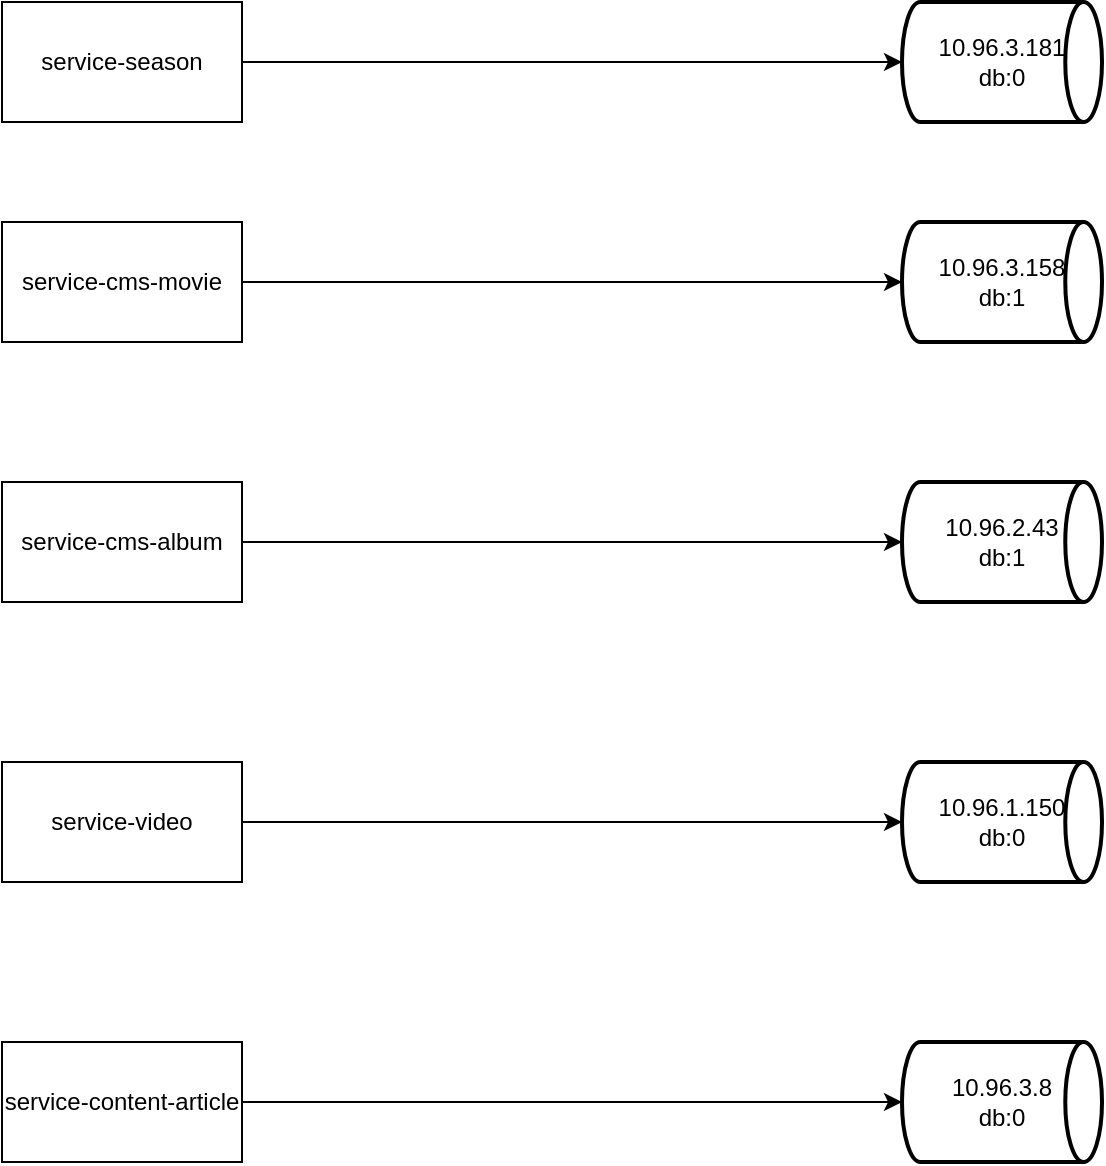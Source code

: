 <mxfile version="14.9.0" type="github">
  <diagram id="eC4nDoxioBcgY8u1fJzs" name="Page-1">
    <mxGraphModel dx="1422" dy="794" grid="1" gridSize="10" guides="1" tooltips="1" connect="1" arrows="1" fold="1" page="1" pageScale="1" pageWidth="827" pageHeight="1169" math="0" shadow="0">
      <root>
        <mxCell id="0" />
        <mxCell id="1" parent="0" />
        <mxCell id="SvwNnWSBO38b0kkTtaii-1" value="10.96.3.181&lt;br&gt;db:0" style="strokeWidth=2;html=1;shape=mxgraph.flowchart.direct_data;whiteSpace=wrap;" vertex="1" parent="1">
          <mxGeometry x="550" y="120" width="100" height="60" as="geometry" />
        </mxCell>
        <mxCell id="SvwNnWSBO38b0kkTtaii-2" value="10.96.1.150&lt;br&gt;db:0" style="strokeWidth=2;html=1;shape=mxgraph.flowchart.direct_data;whiteSpace=wrap;" vertex="1" parent="1">
          <mxGeometry x="550" y="500" width="100" height="60" as="geometry" />
        </mxCell>
        <mxCell id="SvwNnWSBO38b0kkTtaii-7" style="edgeStyle=orthogonalEdgeStyle;rounded=0;orthogonalLoop=1;jettySize=auto;html=1;entryX=0;entryY=0.5;entryDx=0;entryDy=0;entryPerimeter=0;" edge="1" parent="1" source="SvwNnWSBO38b0kkTtaii-4" target="SvwNnWSBO38b0kkTtaii-1">
          <mxGeometry relative="1" as="geometry" />
        </mxCell>
        <mxCell id="SvwNnWSBO38b0kkTtaii-4" value="service-season" style="rounded=0;whiteSpace=wrap;html=1;" vertex="1" parent="1">
          <mxGeometry x="100" y="120" width="120" height="60" as="geometry" />
        </mxCell>
        <mxCell id="SvwNnWSBO38b0kkTtaii-8" value="10.96.3.158&lt;br&gt;db:1" style="strokeWidth=2;html=1;shape=mxgraph.flowchart.direct_data;whiteSpace=wrap;" vertex="1" parent="1">
          <mxGeometry x="550" y="230" width="100" height="60" as="geometry" />
        </mxCell>
        <mxCell id="SvwNnWSBO38b0kkTtaii-11" style="edgeStyle=orthogonalEdgeStyle;rounded=0;orthogonalLoop=1;jettySize=auto;html=1;" edge="1" parent="1" source="SvwNnWSBO38b0kkTtaii-9" target="SvwNnWSBO38b0kkTtaii-2">
          <mxGeometry relative="1" as="geometry" />
        </mxCell>
        <mxCell id="SvwNnWSBO38b0kkTtaii-9" value="service-video" style="rounded=0;whiteSpace=wrap;html=1;" vertex="1" parent="1">
          <mxGeometry x="100" y="500" width="120" height="60" as="geometry" />
        </mxCell>
        <mxCell id="SvwNnWSBO38b0kkTtaii-12" style="edgeStyle=orthogonalEdgeStyle;rounded=0;orthogonalLoop=1;jettySize=auto;html=1;entryX=0;entryY=0.5;entryDx=0;entryDy=0;entryPerimeter=0;" edge="1" parent="1" source="SvwNnWSBO38b0kkTtaii-10" target="SvwNnWSBO38b0kkTtaii-8">
          <mxGeometry relative="1" as="geometry" />
        </mxCell>
        <mxCell id="SvwNnWSBO38b0kkTtaii-10" value="service-cms-movie" style="rounded=0;whiteSpace=wrap;html=1;" vertex="1" parent="1">
          <mxGeometry x="100" y="230" width="120" height="60" as="geometry" />
        </mxCell>
        <mxCell id="SvwNnWSBO38b0kkTtaii-13" value="10.96.2.43&lt;br&gt;db:1" style="strokeWidth=2;html=1;shape=mxgraph.flowchart.direct_data;whiteSpace=wrap;" vertex="1" parent="1">
          <mxGeometry x="550" y="360" width="100" height="60" as="geometry" />
        </mxCell>
        <mxCell id="SvwNnWSBO38b0kkTtaii-15" style="edgeStyle=orthogonalEdgeStyle;rounded=0;orthogonalLoop=1;jettySize=auto;html=1;" edge="1" parent="1" source="SvwNnWSBO38b0kkTtaii-14" target="SvwNnWSBO38b0kkTtaii-13">
          <mxGeometry relative="1" as="geometry" />
        </mxCell>
        <mxCell id="SvwNnWSBO38b0kkTtaii-14" value="service-cms-album" style="rounded=0;whiteSpace=wrap;html=1;" vertex="1" parent="1">
          <mxGeometry x="100" y="360" width="120" height="60" as="geometry" />
        </mxCell>
        <mxCell id="SvwNnWSBO38b0kkTtaii-20" value="10.96.3.8&lt;br&gt;db:0" style="strokeWidth=2;html=1;shape=mxgraph.flowchart.direct_data;whiteSpace=wrap;" vertex="1" parent="1">
          <mxGeometry x="550" y="640" width="100" height="60" as="geometry" />
        </mxCell>
        <mxCell id="SvwNnWSBO38b0kkTtaii-21" style="edgeStyle=orthogonalEdgeStyle;rounded=0;orthogonalLoop=1;jettySize=auto;html=1;" edge="1" parent="1" source="SvwNnWSBO38b0kkTtaii-22" target="SvwNnWSBO38b0kkTtaii-20">
          <mxGeometry relative="1" as="geometry" />
        </mxCell>
        <mxCell id="SvwNnWSBO38b0kkTtaii-22" value="service-content-article" style="rounded=0;whiteSpace=wrap;html=1;" vertex="1" parent="1">
          <mxGeometry x="100" y="640" width="120" height="60" as="geometry" />
        </mxCell>
      </root>
    </mxGraphModel>
  </diagram>
</mxfile>
